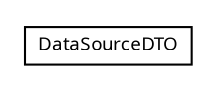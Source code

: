 #!/usr/local/bin/dot
#
# Class diagram 
# Generated by UMLGraph version R5_6 (http://www.umlgraph.org/)
#

digraph G {
	edge [fontname="Trebuchet MS",fontsize=10,labelfontname="Trebuchet MS",labelfontsize=10];
	node [fontname="Trebuchet MS",fontsize=10,shape=plaintext];
	nodesep=0.25;
	ranksep=0.5;
	// se.cambio.cds.model.dataSource.dto.DataSourceDTO
	c3792 [label=<<table title="se.cambio.cds.model.dataSource.dto.DataSourceDTO" border="0" cellborder="1" cellspacing="0" cellpadding="2" port="p" href="./DataSourceDTO.html">
		<tr><td><table border="0" cellspacing="0" cellpadding="1">
<tr><td align="center" balign="center"><font face="Trebuchet MS"> DataSourceDTO </font></td></tr>
		</table></td></tr>
		</table>>, URL="./DataSourceDTO.html", fontname="Trebuchet MS", fontcolor="black", fontsize=9.0];
}

